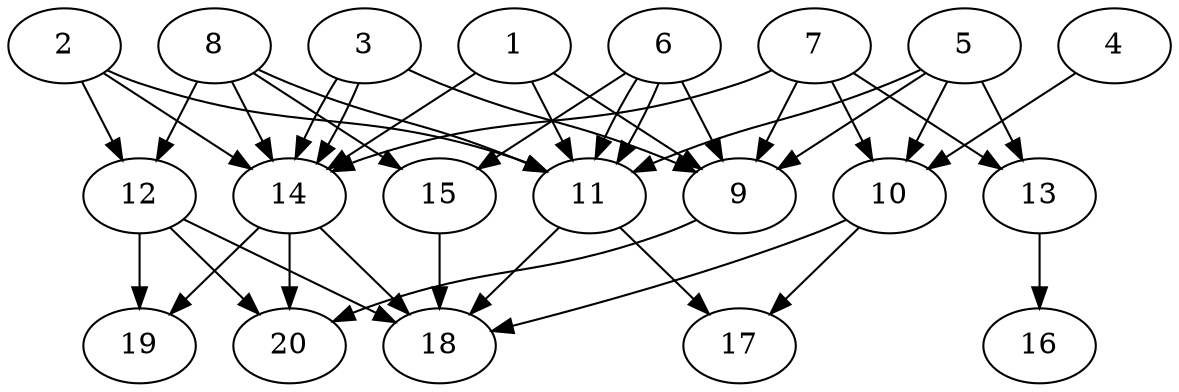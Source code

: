 // DAG automatically generated by daggen at Thu Oct  3 13:58:42 2019
// ./daggen --dot -n 20 --ccr 0.4 --fat 0.7 --regular 0.7 --density 0.9 --mindata 5242880 --maxdata 52428800 
digraph G {
  1 [size="41162240", alpha="0.06", expect_size="16464896"] 
  1 -> 9 [size ="16464896"]
  1 -> 11 [size ="16464896"]
  1 -> 14 [size ="16464896"]
  2 [size="104773120", alpha="0.02", expect_size="41909248"] 
  2 -> 11 [size ="41909248"]
  2 -> 12 [size ="41909248"]
  2 -> 14 [size ="41909248"]
  3 [size="117785600", alpha="0.05", expect_size="47114240"] 
  3 -> 9 [size ="47114240"]
  3 -> 14 [size ="47114240"]
  3 -> 14 [size ="47114240"]
  4 [size="52203520", alpha="0.02", expect_size="20881408"] 
  4 -> 10 [size ="20881408"]
  5 [size="109186560", alpha="0.17", expect_size="43674624"] 
  5 -> 9 [size ="43674624"]
  5 -> 10 [size ="43674624"]
  5 -> 11 [size ="43674624"]
  5 -> 13 [size ="43674624"]
  6 [size="50263040", alpha="0.18", expect_size="20105216"] 
  6 -> 9 [size ="20105216"]
  6 -> 11 [size ="20105216"]
  6 -> 11 [size ="20105216"]
  6 -> 15 [size ="20105216"]
  7 [size="50362880", alpha="0.02", expect_size="20145152"] 
  7 -> 9 [size ="20145152"]
  7 -> 10 [size ="20145152"]
  7 -> 13 [size ="20145152"]
  7 -> 14 [size ="20145152"]
  8 [size="25105920", alpha="0.04", expect_size="10042368"] 
  8 -> 11 [size ="10042368"]
  8 -> 12 [size ="10042368"]
  8 -> 14 [size ="10042368"]
  8 -> 15 [size ="10042368"]
  9 [size="77424640", alpha="0.07", expect_size="30969856"] 
  9 -> 20 [size ="30969856"]
  10 [size="112035840", alpha="0.14", expect_size="44814336"] 
  10 -> 17 [size ="44814336"]
  10 -> 18 [size ="44814336"]
  11 [size="29506560", alpha="0.16", expect_size="11802624"] 
  11 -> 17 [size ="11802624"]
  11 -> 18 [size ="11802624"]
  12 [size="66920960", alpha="0.04", expect_size="26768384"] 
  12 -> 18 [size ="26768384"]
  12 -> 19 [size ="26768384"]
  12 -> 20 [size ="26768384"]
  13 [size="79516160", alpha="0.06", expect_size="31806464"] 
  13 -> 16 [size ="31806464"]
  14 [size="111173120", alpha="0.18", expect_size="44469248"] 
  14 -> 18 [size ="44469248"]
  14 -> 19 [size ="44469248"]
  14 -> 20 [size ="44469248"]
  15 [size="125644800", alpha="0.03", expect_size="50257920"] 
  15 -> 18 [size ="50257920"]
  16 [size="106071040", alpha="0.19", expect_size="42428416"] 
  17 [size="95265280", alpha="0.07", expect_size="38106112"] 
  18 [size="108236800", alpha="0.05", expect_size="43294720"] 
  19 [size="13744640", alpha="0.20", expect_size="5497856"] 
  20 [size="55060480", alpha="0.05", expect_size="22024192"] 
}
